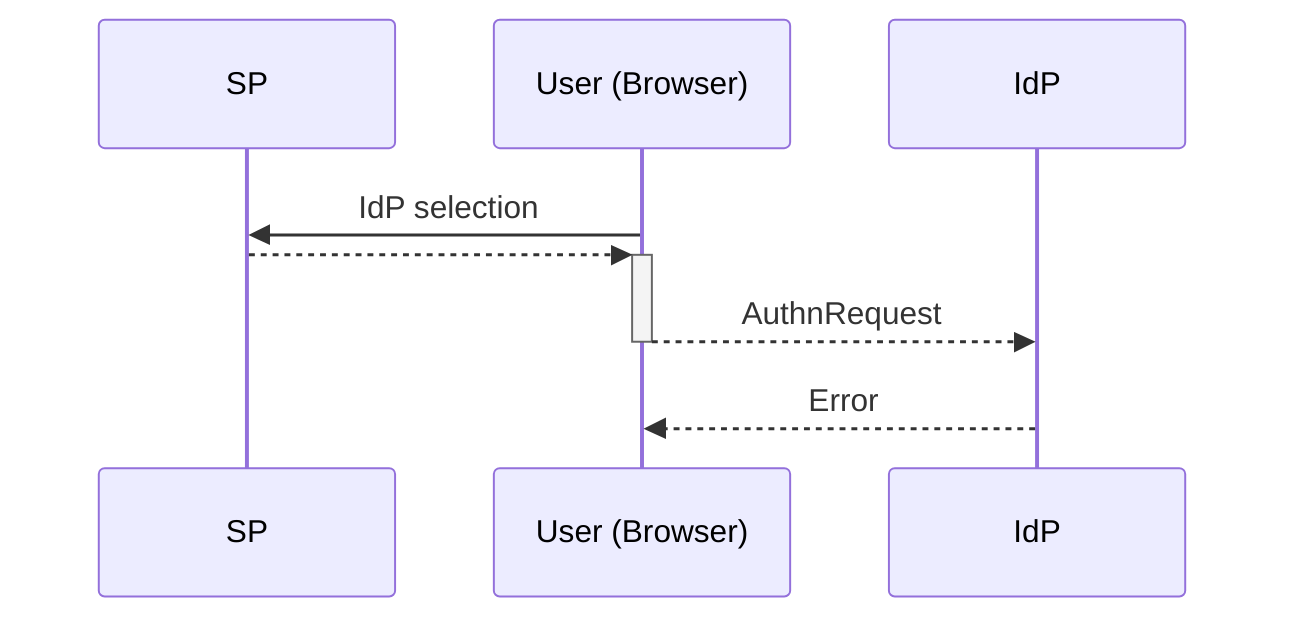 sequenceDiagram
    participant SP
    participant User (Browser)
    participant IdP
    User (Browser)->>SP: IdP selection
    SP-->>+User (Browser): 
    User (Browser)-->>-IdP: AuthnRequest
    IdP-->>User (Browser): Error
